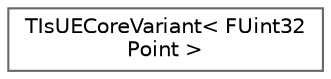 digraph "Graphical Class Hierarchy"
{
 // INTERACTIVE_SVG=YES
 // LATEX_PDF_SIZE
  bgcolor="transparent";
  edge [fontname=Helvetica,fontsize=10,labelfontname=Helvetica,labelfontsize=10];
  node [fontname=Helvetica,fontsize=10,shape=box,height=0.2,width=0.4];
  rankdir="LR";
  Node0 [id="Node000000",label="TIsUECoreVariant\< FUint32\lPoint \>",height=0.2,width=0.4,color="grey40", fillcolor="white", style="filled",URL="$d1/df3/structTIsUECoreVariant_3_01FUint32Point_01_4.html",tooltip=" "];
}
